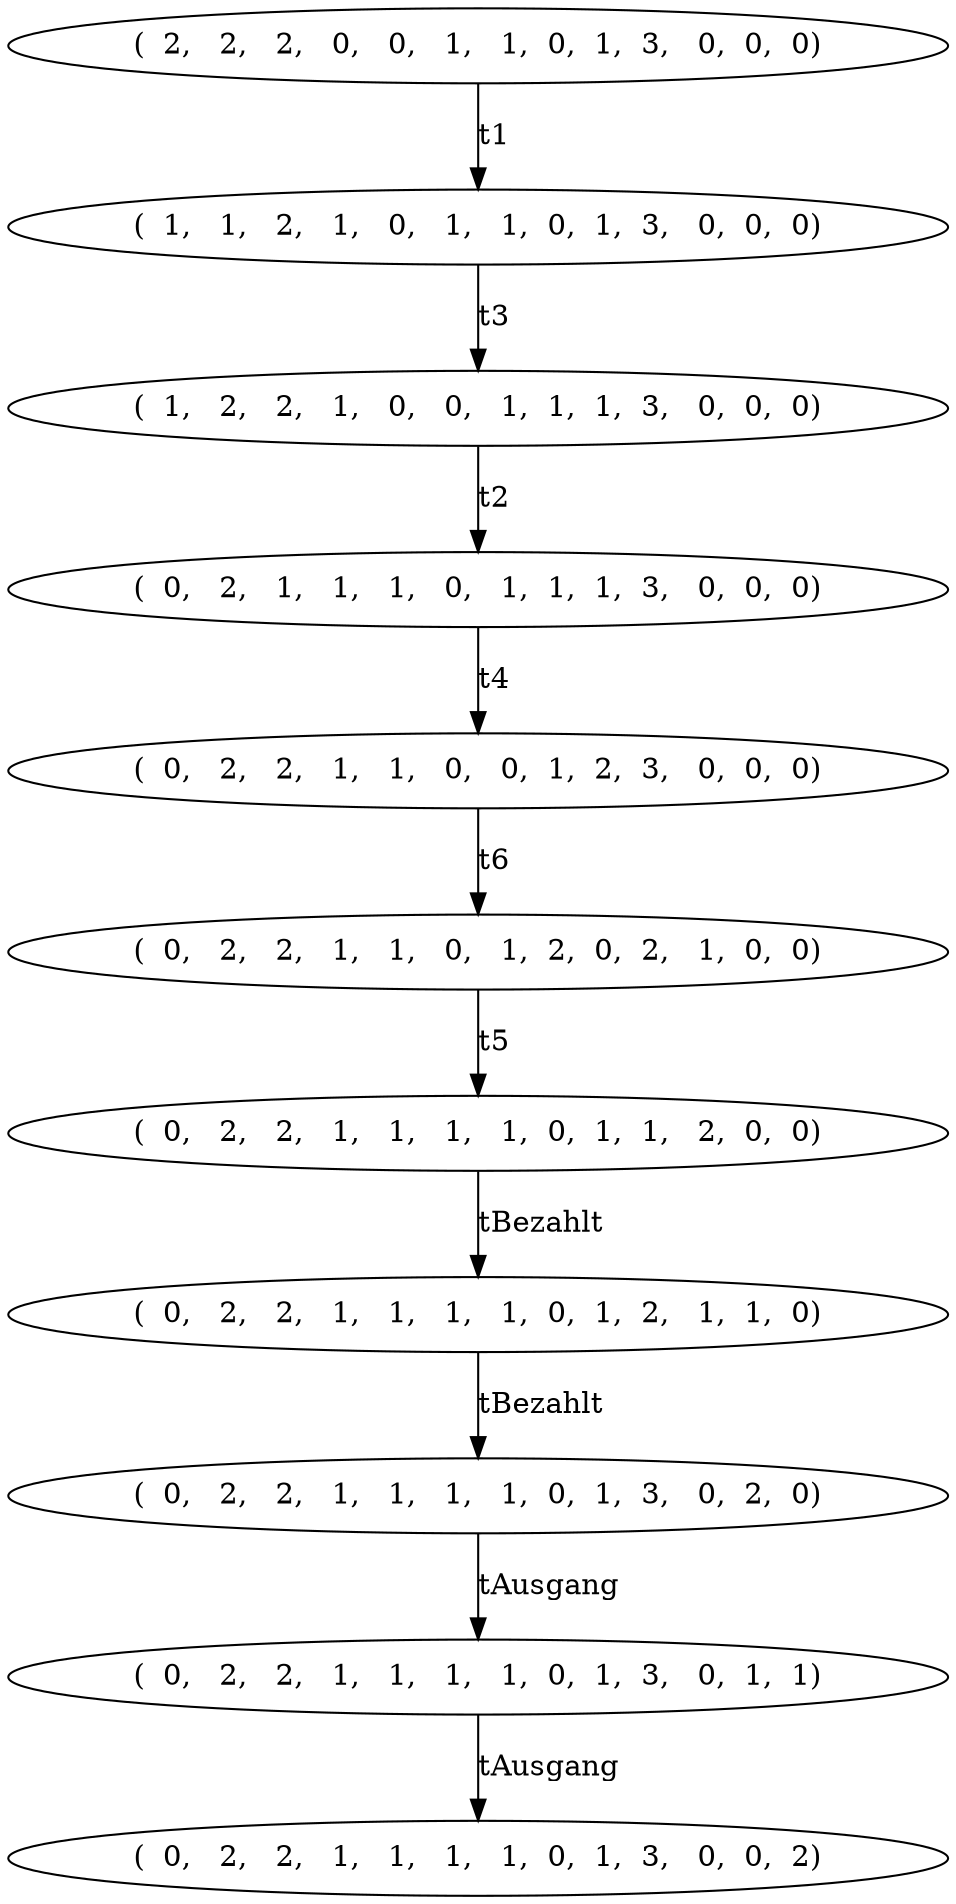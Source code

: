digraph G {
    // EG, WK2, WK1, WS2, WS1, AK2, AK1, A2, A1, KK, W_K, SS, AG
    "(  2,   2,   2,   0,   0,   1,   1,  0,  1,  3,   0,  0,  0)" ->
    "(  1,   1,   2,   1,   0,   1,   1,  0,  1,  3,   0,  0,  0)" [label = "t1"];

    // EG, WK2, WK1, WS2, WS1, AK2, AK1, A2, A1, KK, W_K, SS, AG
    "(  1,   1,   2,   1,   0,   1,   1,  0,  1,  3,   0,  0,  0)" ->
    "(  1,   2,   2,   1,   0,   0,   1,  1,  1,  3,   0,  0,  0)" [label = "t3"];

    // EG, WK2, WK1, WS2, WS1, AK2, AK1, A2, A1, KK, W_K, SS, AG
    "(  1,   2,   2,   1,   0,   0,   1,  1,  1,  3,   0,  0,  0)" ->
    "(  0,   2,   1,   1,   1,   0,   1,  1,  1,  3,   0,  0,  0)" [label = "t2"];

    // EG, WK2, WK1, WS2, WS1, AK2, AK1, A2, A1, KK, W_K, SS, AG
    "(  0,   2,   1,   1,   1,   0,   1,  1,  1,  3,   0,  0,  0)" ->
    "(  0,   2,   2,   1,   1,   0,   0,  1,  2,  3,   0,  0,  0)" [label = "t4"];

    // EG, WK2, WK1, WS2, WS1, AK2, AK1, A2, A1, KK, W_K, SS, AG
    "(  0,   2,   2,   1,   1,   0,   0,  1,  2,  3,   0,  0,  0)" ->
    "(  0,   2,   2,   1,   1,   0,   1,  2,  0,  2,   1,  0,  0)" [label = "t6"];

    // EG, WK2, WK1, WS2, WS1, AK2, AK1, A2, A1, KK, W_K, SS, AG
    "(  0,   2,   2,   1,   1,   0,   1,  2,  0,  2,   1,  0,  0)" ->
    "(  0,   2,   2,   1,   1,   1,   1,  0,  1,  1,   2,  0,  0)" [label = "t5"];

    // EG, WK2, WK1, WS2, WS1, AK2, AK1, A2, A1, KK, W_K, SS, AG
    "(  0,   2,   2,   1,   1,   1,   1,  0,  1,  1,   2,  0,  0)" ->
    "(  0,   2,   2,   1,   1,   1,   1,  0,  1,  2,   1,  1,  0)" [label = "tBezahlt"];

    // EG, WK2, WK1, WS2, WS1, AK2, AK1, A2, A1, KK, W_K, SS, AG
    "(  0,   2,   2,   1,   1,   1,   1,  0,  1,  2,   1,  1,  0)" ->
    "(  0,   2,   2,   1,   1,   1,   1,  0,  1,  3,   0,  2,  0)" [label = "tBezahlt"];

    // EG, WK2, WK1, WS2, WS1, AK2, AK1, A2, A1, KK, W_K, SS, AG
    "(  0,   2,   2,   1,   1,   1,   1,  0,  1,  3,   0,  2,  0)" ->
    "(  0,   2,   2,   1,   1,   1,   1,  0,  1,  3,   0,  1,  1)" [label = "tAusgang"];

    // EG, WK2, WK1, WS2, WS1, AK2, AK1, A2, A1, KK, W_K, SS, AG
    "(  0,   2,   2,   1,   1,   1,   1,  0,  1,  3,   0,  1,  1)" ->
    "(  0,   2,   2,   1,   1,   1,   1,  0,  1,  3,   0,  0,  2)" [label = "tAusgang"];


}
